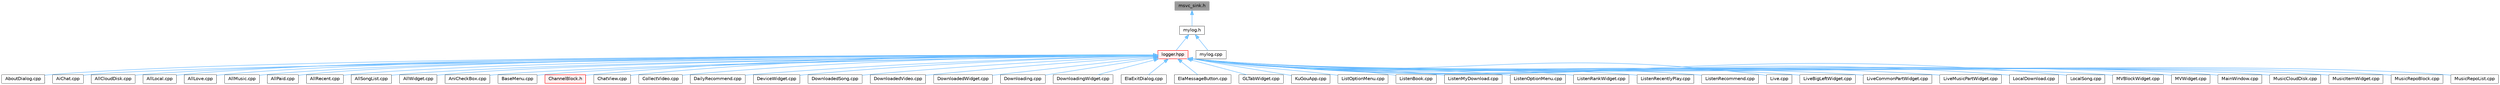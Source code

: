 digraph "msvc_sink.h"
{
 // LATEX_PDF_SIZE
  bgcolor="transparent";
  edge [fontname=Helvetica,fontsize=10,labelfontname=Helvetica,labelfontsize=10];
  node [fontname=Helvetica,fontsize=10,shape=box,height=0.2,width=0.4];
  Node1 [id="Node000001",label="msvc_sink.h",height=0.2,width=0.4,color="gray40", fillcolor="grey60", style="filled", fontcolor="black",tooltip=" "];
  Node1 -> Node2 [id="edge1_Node000001_Node000002",dir="back",color="steelblue1",style="solid",tooltip=" "];
  Node2 [id="Node000002",label="mylog.h",height=0.2,width=0.4,color="grey40", fillcolor="white", style="filled",URL="$mylog_8h.html",tooltip=" "];
  Node2 -> Node3 [id="edge2_Node000002_Node000003",dir="back",color="steelblue1",style="solid",tooltip=" "];
  Node3 [id="Node000003",label="logger.hpp",height=0.2,width=0.4,color="red", fillcolor="#FFF0F0", style="filled",URL="$logger_8hpp.html",tooltip=" "];
  Node3 -> Node4 [id="edge3_Node000003_Node000004",dir="back",color="steelblue1",style="solid",tooltip=" "];
  Node4 [id="Node000004",label="AboutDialog.cpp",height=0.2,width=0.4,color="grey40", fillcolor="white", style="filled",URL="$_about_dialog_8cpp.html",tooltip="实现 AboutDialog 类，提供关于对话框功能"];
  Node3 -> Node5 [id="edge4_Node000003_Node000005",dir="back",color="steelblue1",style="solid",tooltip=" "];
  Node5 [id="Node000005",label="AiChat.cpp",height=0.2,width=0.4,color="grey40", fillcolor="white", style="filled",URL="$_ai_chat_8cpp.html",tooltip="实现 AiChat 类，提供 AI 聊天界面功能"];
  Node3 -> Node6 [id="edge5_Node000003_Node000006",dir="back",color="steelblue1",style="solid",tooltip=" "];
  Node6 [id="Node000006",label="AllCloudDisk.cpp",height=0.2,width=0.4,color="grey40", fillcolor="white", style="filled",URL="$_all_cloud_disk_8cpp.html",tooltip="实现 AllCloudDisk 类，提供云盘音乐界面功能"];
  Node3 -> Node7 [id="edge6_Node000003_Node000007",dir="back",color="steelblue1",style="solid",tooltip=" "];
  Node7 [id="Node000007",label="AllLocal.cpp",height=0.2,width=0.4,color="grey40", fillcolor="white", style="filled",URL="$_all_local_8cpp.html",tooltip="实现 AllLocal 类，提供本地音乐界面功能"];
  Node3 -> Node8 [id="edge7_Node000003_Node000008",dir="back",color="steelblue1",style="solid",tooltip=" "];
  Node8 [id="Node000008",label="AllLove.cpp",height=0.2,width=0.4,color="grey40", fillcolor="white", style="filled",URL="$_all_love_8cpp.html",tooltip="实现 AllLove 类，提供收藏音乐界面功能"];
  Node3 -> Node9 [id="edge8_Node000003_Node000009",dir="back",color="steelblue1",style="solid",tooltip=" "];
  Node9 [id="Node000009",label="AllMusic.cpp",height=0.2,width=0.4,color="grey40", fillcolor="white", style="filled",URL="$_all_music_8cpp.html",tooltip="实现 AllMusic 类，提供音乐管理界面功能"];
  Node3 -> Node10 [id="edge9_Node000003_Node000010",dir="back",color="steelblue1",style="solid",tooltip=" "];
  Node10 [id="Node000010",label="AllPaid.cpp",height=0.2,width=0.4,color="grey40", fillcolor="white", style="filled",URL="$_all_paid_8cpp.html",tooltip="实现 AllPaid 类，提供付费音乐界面功能"];
  Node3 -> Node11 [id="edge10_Node000003_Node000011",dir="back",color="steelblue1",style="solid",tooltip=" "];
  Node11 [id="Node000011",label="AllRecent.cpp",height=0.2,width=0.4,color="grey40", fillcolor="white", style="filled",URL="$_all_recent_8cpp.html",tooltip="实现 AllRecent 类，提供最近播放音乐界面功能"];
  Node3 -> Node12 [id="edge11_Node000003_Node000012",dir="back",color="steelblue1",style="solid",tooltip=" "];
  Node12 [id="Node000012",label="AllSongList.cpp",height=0.2,width=0.4,color="grey40", fillcolor="white", style="filled",URL="$_all_song_list_8cpp.html",tooltip="实现 AllSongList 类，提供歌单界面功能"];
  Node3 -> Node13 [id="edge12_Node000003_Node000013",dir="back",color="steelblue1",style="solid",tooltip=" "];
  Node13 [id="Node000013",label="AllWidget.cpp",height=0.2,width=0.4,color="grey40", fillcolor="white", style="filled",URL="$_all_widget_8cpp.html",tooltip="实现 AllWidget 类，提供全部音乐界面功能"];
  Node3 -> Node14 [id="edge13_Node000003_Node000014",dir="back",color="steelblue1",style="solid",tooltip=" "];
  Node14 [id="Node000014",label="AniCheckBox.cpp",height=0.2,width=0.4,color="grey40", fillcolor="white", style="filled",URL="$_ani_check_box_8cpp.html",tooltip="实现 AniCheckBox 类，提供带动画的复选框基类功能"];
  Node3 -> Node15 [id="edge14_Node000003_Node000015",dir="back",color="steelblue1",style="solid",tooltip=" "];
  Node15 [id="Node000015",label="BaseMenu.cpp",height=0.2,width=0.4,color="grey40", fillcolor="white", style="filled",URL="$_base_menu_8cpp.html",tooltip="实现 BaseMenu 类，提供菜单基类功能"];
  Node3 -> Node16 [id="edge15_Node000003_Node000016",dir="back",color="steelblue1",style="solid",tooltip=" "];
  Node16 [id="Node000016",label="ChannelBlock.h",height=0.2,width=0.4,color="red", fillcolor="#FFF0F0", style="filled",URL="$_channel_block_8h.html",tooltip="定义 ChannelBlock 类，提供音乐频道块界面"];
  Node3 -> Node31 [id="edge16_Node000003_Node000031",dir="back",color="steelblue1",style="solid",tooltip=" "];
  Node31 [id="Node000031",label="ChatView.cpp",height=0.2,width=0.4,color="grey40", fillcolor="white", style="filled",URL="$_chat_view_8cpp.html",tooltip="实现 ChatView 类，提供聊天视图功能"];
  Node3 -> Node32 [id="edge17_Node000003_Node000032",dir="back",color="steelblue1",style="solid",tooltip=" "];
  Node32 [id="Node000032",label="CollectVideo.cpp",height=0.2,width=0.4,color="grey40", fillcolor="white", style="filled",URL="$_collect_video_8cpp.html",tooltip="实现 CollectVideo 类，管理收藏视频界面"];
  Node3 -> Node33 [id="edge18_Node000003_Node000033",dir="back",color="steelblue1",style="solid",tooltip=" "];
  Node33 [id="Node000033",label="DailyRecommend.cpp",height=0.2,width=0.4,color="grey40", fillcolor="white", style="filled",URL="$_daily_recommend_8cpp.html",tooltip="实现 DailyRecommend 类，提供每日推荐界面功能"];
  Node3 -> Node34 [id="edge19_Node000003_Node000034",dir="back",color="steelblue1",style="solid",tooltip=" "];
  Node34 [id="Node000034",label="DeviceWidget.cpp",height=0.2,width=0.4,color="grey40", fillcolor="white", style="filled",URL="$_device_widget_8cpp.html",tooltip="实现 DeviceWidget 类，管理设备界面"];
  Node3 -> Node35 [id="edge20_Node000003_Node000035",dir="back",color="steelblue1",style="solid",tooltip=" "];
  Node35 [id="Node000035",label="DownloadedSong.cpp",height=0.2,width=0.4,color="grey40", fillcolor="white", style="filled",URL="$_downloaded_song_8cpp.html",tooltip="实现 DownloadedSong 类，提供已下载歌曲界面功能"];
  Node3 -> Node36 [id="edge21_Node000003_Node000036",dir="back",color="steelblue1",style="solid",tooltip=" "];
  Node36 [id="Node000036",label="DownloadedVideo.cpp",height=0.2,width=0.4,color="grey40", fillcolor="white", style="filled",URL="$_downloaded_video_8cpp.html",tooltip="实现 DownloadedVideo 类，提供已下载视频界面功能"];
  Node3 -> Node37 [id="edge22_Node000003_Node000037",dir="back",color="steelblue1",style="solid",tooltip=" "];
  Node37 [id="Node000037",label="DownloadedWidget.cpp",height=0.2,width=0.4,color="grey40", fillcolor="white", style="filled",URL="$_downloaded_widget_8cpp.html",tooltip="实现 DownloadedWidget 类，提供已下载界面功能"];
  Node3 -> Node38 [id="edge23_Node000003_Node000038",dir="back",color="steelblue1",style="solid",tooltip=" "];
  Node38 [id="Node000038",label="Downloading.cpp",height=0.2,width=0.4,color="grey40", fillcolor="white", style="filled",URL="$_downloading_8cpp.html",tooltip="实现 Downloading 类，提供下载管理界面功能"];
  Node3 -> Node39 [id="edge24_Node000003_Node000039",dir="back",color="steelblue1",style="solid",tooltip=" "];
  Node39 [id="Node000039",label="DownloadingWidget.cpp",height=0.2,width=0.4,color="grey40", fillcolor="white", style="filled",URL="$_downloading_widget_8cpp.html",tooltip="实现 DownloadingWidget 类，提供下载中界面功能"];
  Node3 -> Node40 [id="edge25_Node000003_Node000040",dir="back",color="steelblue1",style="solid",tooltip=" "];
  Node40 [id="Node000040",label="ElaExitDialog.cpp",height=0.2,width=0.4,color="grey40", fillcolor="white", style="filled",URL="$_ela_exit_dialog_8cpp.html",tooltip="实现 ElaExitDialog 类，提供退出对话框的功能"];
  Node3 -> Node41 [id="edge26_Node000003_Node000041",dir="back",color="steelblue1",style="solid",tooltip=" "];
  Node41 [id="Node000041",label="ElaMessageButton.cpp",height=0.2,width=0.4,color="grey40", fillcolor="white", style="filled",URL="$_ela_message_button_8cpp.html",tooltip="实现 ElaMessageButton 类，提供消息触发按钮功能"];
  Node3 -> Node42 [id="edge27_Node000003_Node000042",dir="back",color="steelblue1",style="solid",tooltip=" "];
  Node42 [id="Node000042",label="GLTabWidget.cpp",height=0.2,width=0.4,color="grey40", fillcolor="white", style="filled",URL="$_g_l_tab_widget_8cpp.html",tooltip="实现 GLTabWidget 类，管理“猜你喜欢”推荐界面"];
  Node3 -> Node22 [id="edge28_Node000003_Node000022",dir="back",color="steelblue1",style="solid",tooltip=" "];
  Node22 [id="Node000022",label="KuGouApp.cpp",height=0.2,width=0.4,color="grey40", fillcolor="white", style="filled",URL="$_ku_gou_app_8cpp.html",tooltip="实现 KuGouApp 类，管理酷狗音乐主界面"];
  Node3 -> Node43 [id="edge29_Node000003_Node000043",dir="back",color="steelblue1",style="solid",tooltip=" "];
  Node43 [id="Node000043",label="ListOptionMenu.cpp",height=0.2,width=0.4,color="grey40", fillcolor="white", style="filled",URL="$_list_option_menu_8cpp.html",tooltip="实现 ListOptionMenu 类，提供歌曲分类选项菜单功能"];
  Node3 -> Node44 [id="edge30_Node000003_Node000044",dir="back",color="steelblue1",style="solid",tooltip=" "];
  Node44 [id="Node000044",label="ListenBook.cpp",height=0.2,width=0.4,color="grey40", fillcolor="white", style="filled",URL="$_listen_book_8cpp.html",tooltip="实现 ListenBook 类，提供听书主界面功能"];
  Node3 -> Node45 [id="edge31_Node000003_Node000045",dir="back",color="steelblue1",style="solid",tooltip=" "];
  Node45 [id="Node000045",label="ListenMyDownload.cpp",height=0.2,width=0.4,color="grey40", fillcolor="white", style="filled",URL="$_listen_my_download_8cpp.html",tooltip="实现 ListenMyDownload 类，提供下载管理界面功能"];
  Node3 -> Node46 [id="edge32_Node000003_Node000046",dir="back",color="steelblue1",style="solid",tooltip=" "];
  Node46 [id="Node000046",label="ListenOptionMenu.cpp",height=0.2,width=0.4,color="grey40", fillcolor="white", style="filled",URL="$_listen_option_menu_8cpp.html",tooltip="实现 ListenOptionMenu 类，提供听单选项菜单功能"];
  Node3 -> Node47 [id="edge33_Node000003_Node000047",dir="back",color="steelblue1",style="solid",tooltip=" "];
  Node47 [id="Node000047",label="ListenRankWidget.cpp",height=0.2,width=0.4,color="grey40", fillcolor="white", style="filled",URL="$_listen_rank_widget_8cpp.html",tooltip="实现 ListenRankWidget 类，提供排行榜界面功能"];
  Node3 -> Node48 [id="edge34_Node000003_Node000048",dir="back",color="steelblue1",style="solid",tooltip=" "];
  Node48 [id="Node000048",label="ListenRecentlyPlay.cpp",height=0.2,width=0.4,color="grey40", fillcolor="white", style="filled",URL="$_listen_recently_play_8cpp.html",tooltip="实现 ListenRecentlyPlay 类，提供最近播放界面功能"];
  Node3 -> Node49 [id="edge35_Node000003_Node000049",dir="back",color="steelblue1",style="solid",tooltip=" "];
  Node49 [id="Node000049",label="ListenRecommend.cpp",height=0.2,width=0.4,color="grey40", fillcolor="white", style="filled",URL="$_listen_recommend_8cpp.html",tooltip="实现 ListenRecommend 类，提供推荐界面功能"];
  Node3 -> Node50 [id="edge36_Node000003_Node000050",dir="back",color="steelblue1",style="solid",tooltip=" "];
  Node50 [id="Node000050",label="Live.cpp",height=0.2,width=0.4,color="grey40", fillcolor="white", style="filled",URL="$_live_8cpp.html",tooltip="实现 Live 类，提供直播主界面功能"];
  Node3 -> Node51 [id="edge37_Node000003_Node000051",dir="back",color="steelblue1",style="solid",tooltip=" "];
  Node51 [id="Node000051",label="LiveBigLeftWidget.cpp",height=0.2,width=0.4,color="grey40", fillcolor="white", style="filled",URL="$_live_big_left_widget_8cpp.html",tooltip="实现 LiveBigLeftWidget 类，提供直播左侧大控件功能"];
  Node3 -> Node52 [id="edge38_Node000003_Node000052",dir="back",color="steelblue1",style="solid",tooltip=" "];
  Node52 [id="Node000052",label="LiveCommonPartWidget.cpp",height=0.2,width=0.4,color="grey40", fillcolor="white", style="filled",URL="$_live_common_part_widget_8cpp.html",tooltip="实现 LiveCommonPartWidget 类，提供直播通用部分控件功能"];
  Node3 -> Node53 [id="edge39_Node000003_Node000053",dir="back",color="steelblue1",style="solid",tooltip=" "];
  Node53 [id="Node000053",label="LiveMusicPartWidget.cpp",height=0.2,width=0.4,color="grey40", fillcolor="white", style="filled",URL="$_live_music_part_widget_8cpp.html",tooltip="实现 LiveMusicPartWidget 类，提供直播音乐部分控件功能"];
  Node3 -> Node54 [id="edge40_Node000003_Node000054",dir="back",color="steelblue1",style="solid",tooltip=" "];
  Node54 [id="Node000054",label="LocalDownload.cpp",height=0.2,width=0.4,color="grey40", fillcolor="white", style="filled",URL="$_local_download_8cpp.html",tooltip="实现 LocalDownload 类，管理本地歌曲、已下载歌曲、已下载视频和正在下载界面"];
  Node3 -> Node55 [id="edge41_Node000003_Node000055",dir="back",color="steelblue1",style="solid",tooltip=" "];
  Node55 [id="Node000055",label="LocalSong.cpp",height=0.2,width=0.4,color="grey40", fillcolor="white", style="filled",URL="$_local_song_8cpp.html",tooltip="实现 LocalSong 类，提供本地歌曲管理界面功能"];
  Node3 -> Node56 [id="edge42_Node000003_Node000056",dir="back",color="steelblue1",style="solid",tooltip=" "];
  Node56 [id="Node000056",label="MVBlockWidget.cpp",height=0.2,width=0.4,color="grey40", fillcolor="white", style="filled",URL="$_m_v_block_widget_8cpp.html",tooltip="实现 MVBlockWidget 类，提供音乐视频块控件"];
  Node3 -> Node57 [id="edge43_Node000003_Node000057",dir="back",color="steelblue1",style="solid",tooltip=" "];
  Node57 [id="Node000057",label="MVWidget.cpp",height=0.2,width=0.4,color="grey40", fillcolor="white", style="filled",URL="$_m_v_widget_8cpp.html",tooltip="实现 MVWidget 类，提供音乐视频分类界面功能"];
  Node3 -> Node58 [id="edge44_Node000003_Node000058",dir="back",color="steelblue1",style="solid",tooltip=" "];
  Node58 [id="Node000058",label="MainWindow.cpp",height=0.2,width=0.4,color="grey40", fillcolor="white", style="filled",URL="$_main_window_8cpp.html",tooltip="实现 MainWindow 类，提供主窗口功能和交互"];
  Node3 -> Node59 [id="edge45_Node000003_Node000059",dir="back",color="steelblue1",style="solid",tooltip=" "];
  Node59 [id="Node000059",label="MusicCloudDisk.cpp",height=0.2,width=0.4,color="grey40", fillcolor="white", style="filled",URL="$_music_cloud_disk_8cpp.html",tooltip="实现 MusicCloudDisk 类，管理云端歌曲（已上传和正在上传）界面"];
  Node3 -> Node60 [id="edge46_Node000003_Node000060",dir="back",color="steelblue1",style="solid",tooltip=" "];
  Node60 [id="Node000060",label="MusicItemWidget.cpp",height=0.2,width=0.4,color="grey40", fillcolor="white", style="filled",URL="$_music_item_widget_8cpp.html",tooltip="实现 MusicItemWidget 类，提供音乐条目控件功能"];
  Node3 -> Node61 [id="edge47_Node000003_Node000061",dir="back",color="steelblue1",style="solid",tooltip=" "];
  Node61 [id="Node000061",label="MusicRepoBlock.cpp",height=0.2,width=0.4,color="grey40", fillcolor="white", style="filled",URL="$_music_repo_block_8cpp.html",tooltip="实现 MusicRepoBlock 类，显示音乐仓库块状项"];
  Node3 -> Node62 [id="edge48_Node000003_Node000062",dir="back",color="steelblue1",style="solid",tooltip=" "];
  Node62 [id="Node000062",label="MusicRepoList.cpp",height=0.2,width=0.4,color="grey40", fillcolor="white", style="filled",URL="$_music_repo_list_8cpp.html",tooltip="实现 MusicRepoList 类，显示音乐仓库列表项"];
  Node2 -> Node98 [id="edge49_Node000002_Node000098",dir="back",color="steelblue1",style="solid",tooltip=" "];
  Node98 [id="Node000098",label="mylog.cpp",height=0.2,width=0.4,color="grey40", fillcolor="white", style="filled",URL="$mylog_8cpp.html",tooltip=" "];
}
